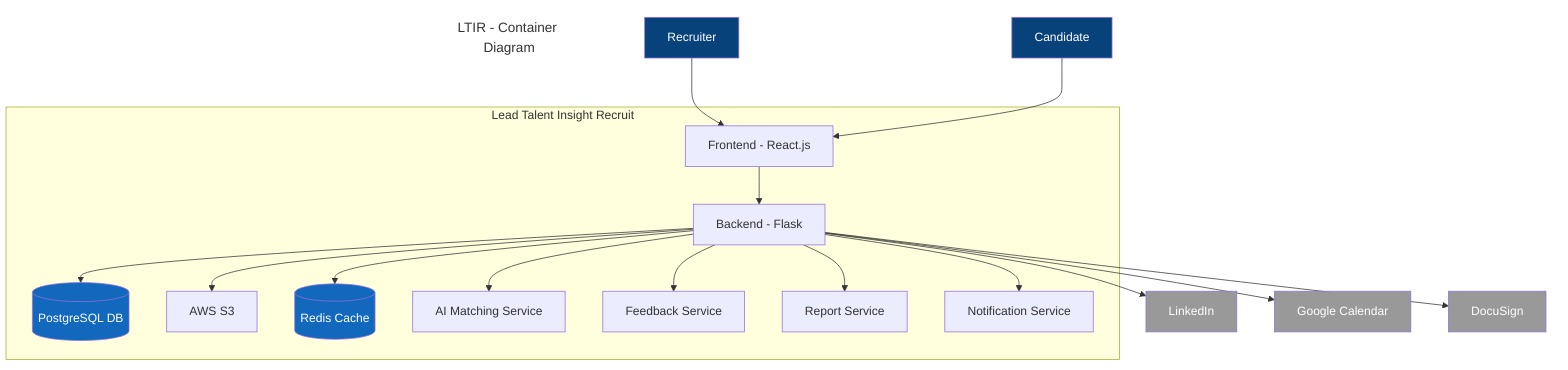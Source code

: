 graph TD
    %% Title is handled with styling
    title[LTIR - Container Diagram]
    title:::title

    %% External actors
    recruiter[Recruiter]
    candidate[Candidate]
    
    %% External systems
    linkedin[LinkedIn]
    google_calendar[Google Calendar]
    docusign[DocuSign]

    %% LTIR boundary as subgraph
    subgraph LTIR[Lead Talent Insight Recruit]
        react_frontend[Frontend - React.js]
        flask_backend[Backend - Flask]
        postgres[(PostgreSQL DB)]
        file_storage[AWS S3]
        redis[(Redis Cache)]
        ai_service[AI Matching Service]
        feedback_service[Feedback Service]
        report_service[Report Service]
        notification_service[Notification Service]
    end
    
    %% Connections
    recruiter --> react_frontend
    candidate --> react_frontend
    react_frontend --> flask_backend
    flask_backend --> postgres
    flask_backend --> redis
    flask_backend --> ai_service
    flask_backend --> notification_service
    flask_backend --> feedback_service
    flask_backend --> report_service
    
    flask_backend --> file_storage
    flask_backend --> linkedin
    flask_backend --> google_calendar
    flask_backend --> docusign
    
    %% Styling
    classDef title font-size:18px,fill:none,stroke:none
    classDef person fill:#08427B,color:#fff
    classDef external_system fill:#999999,color:#fff
    classDef database fill:#1168BD,color:#fff,shape:cylinder
    
    %% Applying styles
    recruiter:::person
    candidate:::person
    linkedin:::external_system
    google_calendar:::external_system
    docusign:::external_system
    postgres:::database
    redis:::database